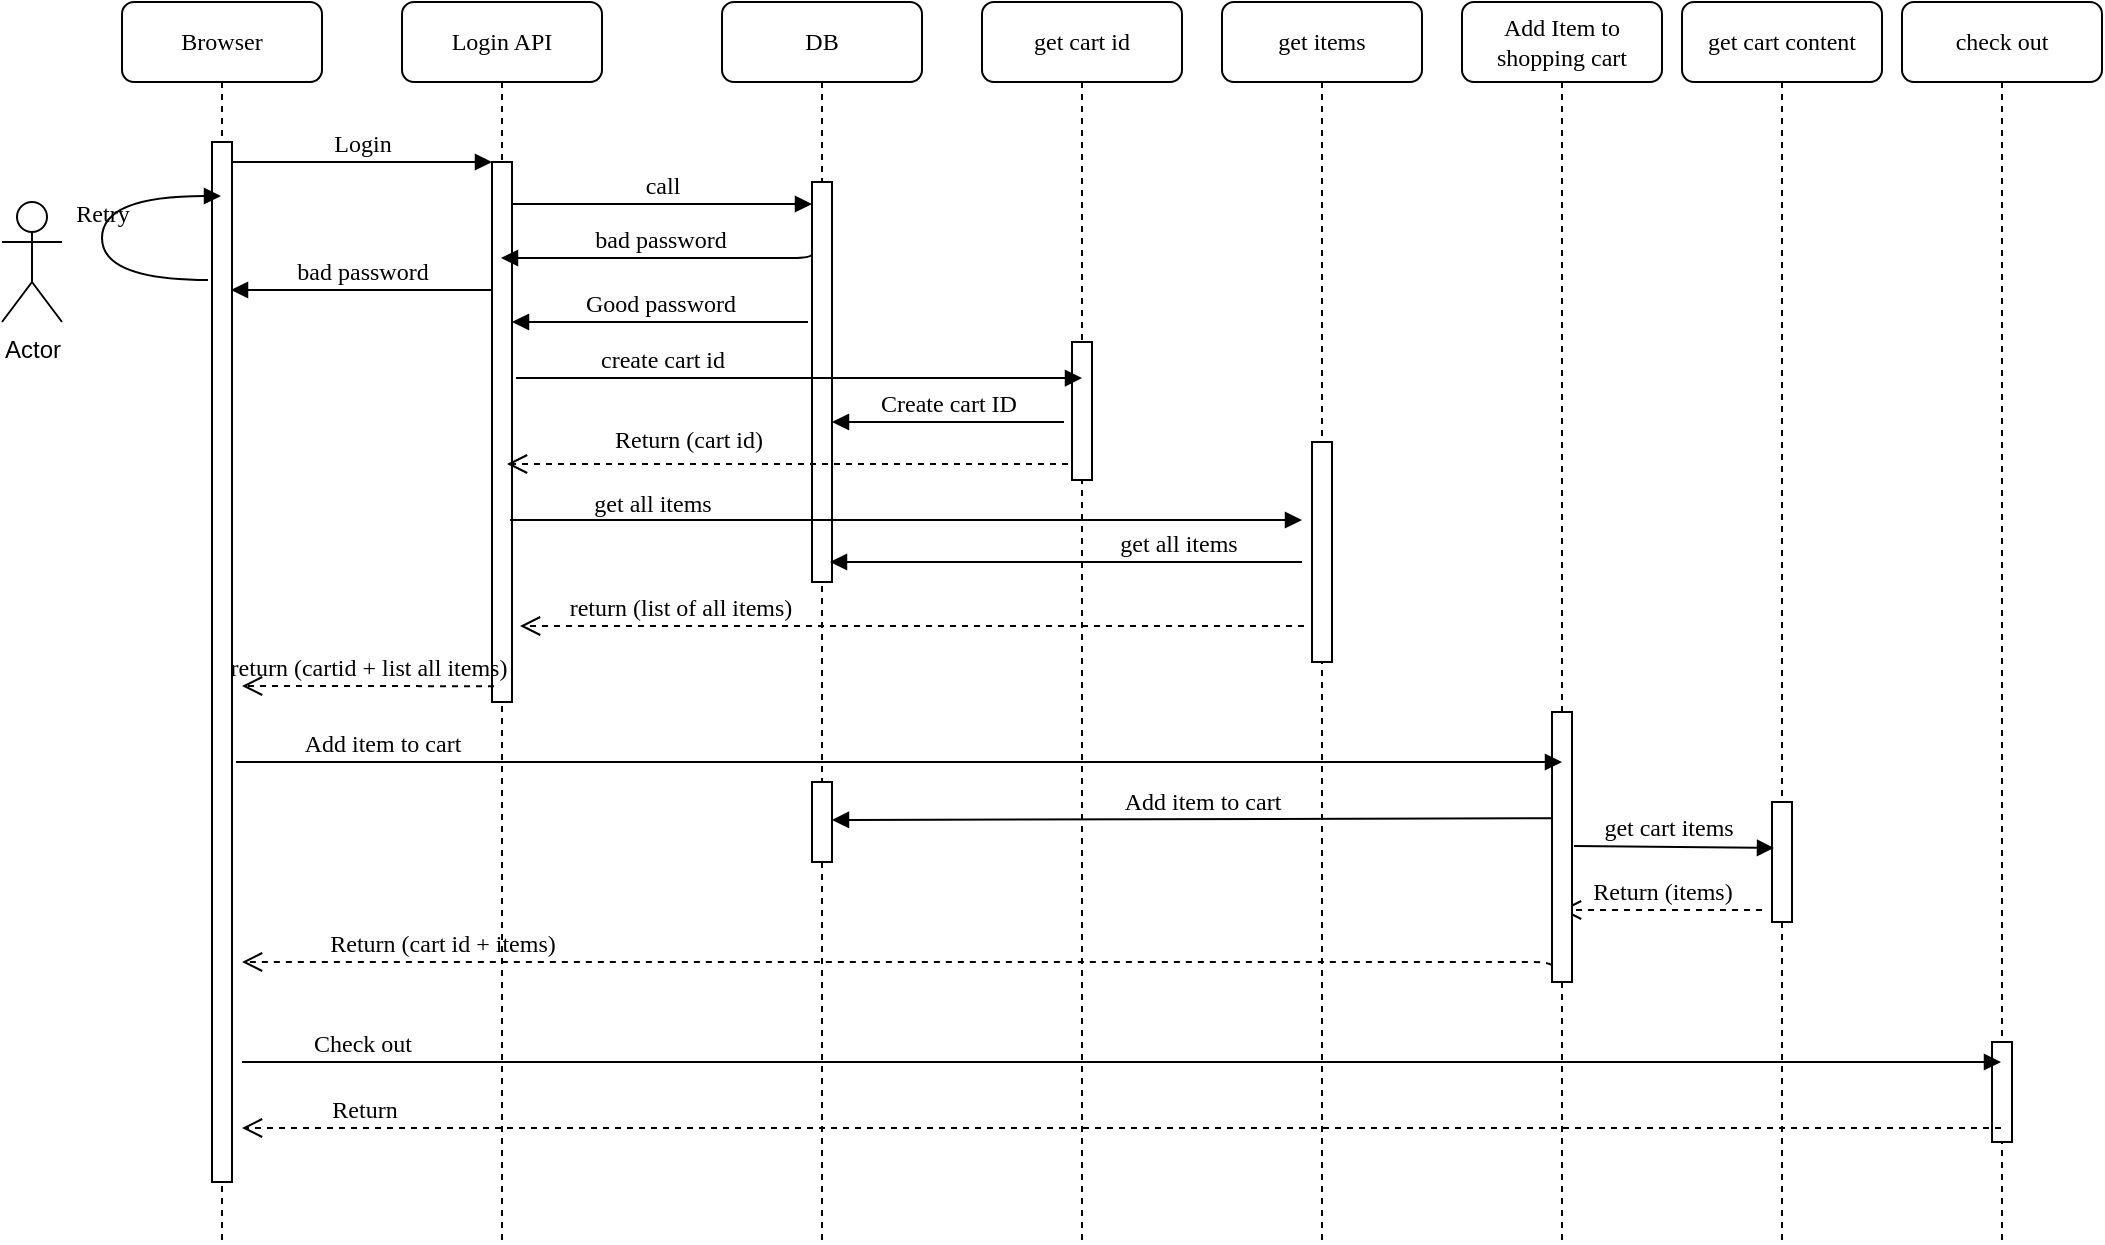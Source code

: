 <mxfile version="12.8.8" type="device"><diagram name="Page-1" id="13e1069c-82ec-6db2-03f1-153e76fe0fe0"><mxGraphModel dx="1426" dy="704" grid="1" gridSize="10" guides="1" tooltips="1" connect="1" arrows="1" fold="1" page="1" pageScale="1" pageWidth="1100" pageHeight="850" background="#ffffff" math="0" shadow="0"><root><mxCell id="0"/><mxCell id="1" parent="0"/><mxCell id="7baba1c4bc27f4b0-2" value="Login API" style="shape=umlLifeline;perimeter=lifelinePerimeter;whiteSpace=wrap;html=1;container=1;collapsible=0;recursiveResize=0;outlineConnect=0;rounded=1;shadow=0;comic=0;labelBackgroundColor=none;strokeWidth=1;fontFamily=Verdana;fontSize=12;align=center;" parent="1" vertex="1"><mxGeometry x="240" y="80" width="100" height="620" as="geometry"/></mxCell><mxCell id="7baba1c4bc27f4b0-10" value="" style="html=1;points=[];perimeter=orthogonalPerimeter;rounded=0;shadow=0;comic=0;labelBackgroundColor=none;strokeWidth=1;fontFamily=Verdana;fontSize=12;align=center;" parent="7baba1c4bc27f4b0-2" vertex="1"><mxGeometry x="45" y="80" width="10" height="270" as="geometry"/></mxCell><mxCell id="7baba1c4bc27f4b0-3" value="DB" style="shape=umlLifeline;perimeter=lifelinePerimeter;whiteSpace=wrap;html=1;container=1;collapsible=0;recursiveResize=0;outlineConnect=0;rounded=1;shadow=0;comic=0;labelBackgroundColor=none;strokeWidth=1;fontFamily=Verdana;fontSize=12;align=center;" parent="1" vertex="1"><mxGeometry x="400" y="80" width="100" height="620" as="geometry"/></mxCell><mxCell id="7baba1c4bc27f4b0-13" value="" style="html=1;points=[];perimeter=orthogonalPerimeter;rounded=0;shadow=0;comic=0;labelBackgroundColor=none;strokeWidth=1;fontFamily=Verdana;fontSize=12;align=center;" parent="7baba1c4bc27f4b0-3" vertex="1"><mxGeometry x="45" y="90" width="10" height="200" as="geometry"/></mxCell><mxCell id="7baba1c4bc27f4b0-4" value="get items" style="shape=umlLifeline;perimeter=lifelinePerimeter;whiteSpace=wrap;html=1;container=1;collapsible=0;recursiveResize=0;outlineConnect=0;rounded=1;shadow=0;comic=0;labelBackgroundColor=none;strokeWidth=1;fontFamily=Verdana;fontSize=12;align=center;" parent="1" vertex="1"><mxGeometry x="650" y="80" width="100" height="620" as="geometry"/></mxCell><mxCell id="7baba1c4bc27f4b0-16" value="" style="html=1;points=[];perimeter=orthogonalPerimeter;rounded=0;shadow=0;comic=0;labelBackgroundColor=none;strokeWidth=1;fontFamily=Verdana;fontSize=12;align=center;" parent="7baba1c4bc27f4b0-4" vertex="1"><mxGeometry x="45" y="220" width="10" height="110" as="geometry"/></mxCell><mxCell id="7baba1c4bc27f4b0-5" value="get cart content" style="shape=umlLifeline;perimeter=lifelinePerimeter;whiteSpace=wrap;html=1;container=1;collapsible=0;recursiveResize=0;outlineConnect=0;rounded=1;shadow=0;comic=0;labelBackgroundColor=none;strokeWidth=1;fontFamily=Verdana;fontSize=12;align=center;" parent="1" vertex="1"><mxGeometry x="880" y="80" width="100" height="620" as="geometry"/></mxCell><mxCell id="7baba1c4bc27f4b0-19" value="" style="html=1;points=[];perimeter=orthogonalPerimeter;rounded=0;shadow=0;comic=0;labelBackgroundColor=none;strokeWidth=1;fontFamily=Verdana;fontSize=12;align=center;" parent="7baba1c4bc27f4b0-5" vertex="1"><mxGeometry x="45" y="400" width="10" height="60" as="geometry"/></mxCell><mxCell id="7baba1c4bc27f4b0-8" value="Browser" style="shape=umlLifeline;perimeter=lifelinePerimeter;whiteSpace=wrap;html=1;container=1;collapsible=0;recursiveResize=0;outlineConnect=0;rounded=1;shadow=0;comic=0;labelBackgroundColor=none;strokeWidth=1;fontFamily=Verdana;fontSize=12;align=center;" parent="1" vertex="1"><mxGeometry x="100" y="80" width="100" height="620" as="geometry"/></mxCell><mxCell id="7baba1c4bc27f4b0-9" value="" style="html=1;points=[];perimeter=orthogonalPerimeter;rounded=0;shadow=0;comic=0;labelBackgroundColor=none;strokeWidth=1;fontFamily=Verdana;fontSize=12;align=center;" parent="7baba1c4bc27f4b0-8" vertex="1"><mxGeometry x="45" y="70" width="10" height="520" as="geometry"/></mxCell><mxCell id="9z_axqLEVOqAsjOLRUGk-4" value="Retry" style="html=1;verticalAlign=bottom;endArrow=block;labelBackgroundColor=none;fontFamily=Verdana;fontSize=12;elbow=vertical;edgeStyle=orthogonalEdgeStyle;curved=1;" edge="1" parent="7baba1c4bc27f4b0-8"><mxGeometry relative="1" as="geometry"><mxPoint x="43" y="139" as="sourcePoint"/><mxPoint x="49.5" y="97" as="targetPoint"/><Array as="points"><mxPoint x="-10" y="139"/><mxPoint x="-10" y="97"/></Array></mxGeometry></mxCell><mxCell id="7baba1c4bc27f4b0-17" value="bad password" style="html=1;verticalAlign=bottom;endArrow=block;labelBackgroundColor=none;fontFamily=Verdana;fontSize=12;edgeStyle=elbowEdgeStyle;elbow=vertical;exitX=0;exitY=0.18;exitDx=0;exitDy=0;exitPerimeter=0;" parent="1" edge="1"><mxGeometry relative="1" as="geometry"><mxPoint x="445" y="204" as="sourcePoint"/><Array as="points"><mxPoint x="340" y="208"/><mxPoint x="340" y="208"/><mxPoint x="440" y="198"/></Array><mxPoint x="289.5" y="208" as="targetPoint"/></mxGeometry></mxCell><mxCell id="7baba1c4bc27f4b0-23" value="get cart items" style="html=1;verticalAlign=bottom;endArrow=block;labelBackgroundColor=none;fontFamily=Verdana;fontSize=12;exitX=1.1;exitY=0.442;exitDx=0;exitDy=0;exitPerimeter=0;entryX=0.1;entryY=0.383;entryDx=0;entryDy=0;entryPerimeter=0;" parent="1" target="7baba1c4bc27f4b0-19" edge="1"><mxGeometry x="-0.064" relative="1" as="geometry"><mxPoint x="826" y="502.03" as="sourcePoint"/><mxPoint x="920" y="502" as="targetPoint"/><mxPoint as="offset"/></mxGeometry></mxCell><mxCell id="7baba1c4bc27f4b0-29" value="get all items" style="html=1;verticalAlign=bottom;endArrow=block;labelBackgroundColor=none;fontFamily=Verdana;fontSize=12;edgeStyle=elbowEdgeStyle;elbow=vertical;" parent="1" edge="1"><mxGeometry x="0.381" y="-100" relative="1" as="geometry"><mxPoint x="690" y="360" as="sourcePoint"/><mxPoint x="454" y="360" as="targetPoint"/><Array as="points"><mxPoint x="530" y="360"/><mxPoint x="510" y="330"/><mxPoint x="550" y="310"/></Array><mxPoint x="101" y="100" as="offset"/></mxGeometry></mxCell><mxCell id="7baba1c4bc27f4b0-30" value="return (list of all items)" style="html=1;verticalAlign=bottom;endArrow=open;dashed=1;endSize=8;labelBackgroundColor=none;fontFamily=Verdana;fontSize=12;edgeStyle=elbowEdgeStyle;elbow=vertical;" parent="1" edge="1"><mxGeometry x="0.6" relative="1" as="geometry"><mxPoint x="299" y="392" as="targetPoint"/><Array as="points"><mxPoint x="629" y="392"/></Array><mxPoint x="691" y="392" as="sourcePoint"/><mxPoint x="1" as="offset"/></mxGeometry></mxCell><mxCell id="7baba1c4bc27f4b0-11" value="Login" style="html=1;verticalAlign=bottom;endArrow=block;entryX=0;entryY=0;labelBackgroundColor=none;fontFamily=Verdana;fontSize=12;edgeStyle=elbowEdgeStyle;elbow=vertical;" parent="1" source="7baba1c4bc27f4b0-9" target="7baba1c4bc27f4b0-10" edge="1"><mxGeometry relative="1" as="geometry"><mxPoint x="220" y="190" as="sourcePoint"/></mxGeometry></mxCell><mxCell id="7baba1c4bc27f4b0-14" value="call" style="html=1;verticalAlign=bottom;endArrow=block;entryX=0;entryY=0;labelBackgroundColor=none;fontFamily=Verdana;fontSize=12;edgeStyle=elbowEdgeStyle;elbow=vertical;" parent="1" edge="1"><mxGeometry relative="1" as="geometry"><mxPoint x="295" y="181" as="sourcePoint"/><mxPoint x="445" y="181.0" as="targetPoint"/></mxGeometry></mxCell><mxCell id="9z_axqLEVOqAsjOLRUGk-1" value="Actor" style="shape=umlActor;verticalLabelPosition=bottom;labelBackgroundColor=#ffffff;verticalAlign=top;html=1;" vertex="1" parent="1"><mxGeometry x="40" y="180" width="30" height="60" as="geometry"/></mxCell><mxCell id="9z_axqLEVOqAsjOLRUGk-3" value="bad password" style="html=1;verticalAlign=bottom;endArrow=block;labelBackgroundColor=none;fontFamily=Verdana;fontSize=12;edgeStyle=elbowEdgeStyle;elbow=vertical;" edge="1" parent="1"><mxGeometry relative="1" as="geometry"><mxPoint x="285" y="224" as="sourcePoint"/><Array as="points"><mxPoint x="265" y="224"/><mxPoint x="455" y="214"/></Array><mxPoint x="154.5" y="224" as="targetPoint"/></mxGeometry></mxCell><mxCell id="9z_axqLEVOqAsjOLRUGk-7" value="Good password" style="html=1;verticalAlign=bottom;endArrow=block;labelBackgroundColor=none;fontFamily=Verdana;fontSize=12;edgeStyle=elbowEdgeStyle;elbow=vertical;exitX=-0.2;exitY=0.325;exitDx=0;exitDy=0;exitPerimeter=0;entryX=1;entryY=0.326;entryDx=0;entryDy=0;entryPerimeter=0;" edge="1" parent="1"><mxGeometry relative="1" as="geometry"><mxPoint x="443" y="240" as="sourcePoint"/><Array as="points"><mxPoint x="320" y="240"/><mxPoint x="340.5" y="265"/><mxPoint x="440.5" y="255"/></Array><mxPoint x="295" y="239.98" as="targetPoint"/></mxGeometry></mxCell><mxCell id="9z_axqLEVOqAsjOLRUGk-9" value="get all items" style="html=1;verticalAlign=bottom;endArrow=block;labelBackgroundColor=none;fontFamily=Verdana;fontSize=12;exitX=0.9;exitY=0.732;exitDx=0;exitDy=0;exitPerimeter=0;" edge="1" parent="1"><mxGeometry x="-0.004" y="-126" relative="1" as="geometry"><mxPoint x="294" y="339" as="sourcePoint"/><mxPoint x="690" y="339" as="targetPoint"/><Array as="points"><mxPoint x="496" y="339"/></Array><mxPoint x="-126" y="-125" as="offset"/></mxGeometry></mxCell><mxCell id="9z_axqLEVOqAsjOLRUGk-10" value="Return (cart id + items)" style="html=1;verticalAlign=bottom;endArrow=open;dashed=1;endSize=8;labelBackgroundColor=none;fontFamily=Verdana;fontSize=12;edgeStyle=elbowEdgeStyle;elbow=vertical;exitX=0.1;exitY=0.978;exitDx=0;exitDy=0;exitPerimeter=0;" edge="1" parent="1" source="9z_axqLEVOqAsjOLRUGk-12"><mxGeometry x="0.698" relative="1" as="geometry"><mxPoint x="160" y="560" as="targetPoint"/><Array as="points"><mxPoint x="490" y="560"/></Array><mxPoint x="829.5" y="560" as="sourcePoint"/><mxPoint as="offset"/></mxGeometry></mxCell><mxCell id="9z_axqLEVOqAsjOLRUGk-13" value="Return (items)" style="html=1;verticalAlign=bottom;endArrow=open;dashed=1;endSize=8;labelBackgroundColor=none;fontFamily=Verdana;fontSize=12;edgeStyle=elbowEdgeStyle;elbow=vertical;" edge="1" parent="1"><mxGeometry relative="1" as="geometry"><mxPoint x="819.5" y="534" as="targetPoint"/><Array as="points"/><mxPoint x="920" y="534" as="sourcePoint"/></mxGeometry></mxCell><mxCell id="9z_axqLEVOqAsjOLRUGk-16" value="Create cart ID" style="html=1;verticalAlign=bottom;endArrow=block;labelBackgroundColor=none;fontFamily=Verdana;fontSize=12;edgeStyle=elbowEdgeStyle;elbow=vertical;entryX=1.1;entryY=0.258;entryDx=0;entryDy=0;entryPerimeter=0;exitX=-0.4;exitY=0.406;exitDx=0;exitDy=0;exitPerimeter=0;" edge="1" parent="1"><mxGeometry relative="1" as="geometry"><mxPoint x="571" y="290.014" as="sourcePoint"/><mxPoint x="455" y="289.996" as="targetPoint"/><Array as="points"><mxPoint x="560" y="290"/></Array></mxGeometry></mxCell><mxCell id="9z_axqLEVOqAsjOLRUGk-17" value="" style="html=1;points=[];perimeter=orthogonalPerimeter;rounded=0;shadow=0;comic=0;labelBackgroundColor=none;strokeColor=#000000;strokeWidth=1;fillColor=#FFFFFF;fontFamily=Verdana;fontSize=12;fontColor=#000000;align=center;" vertex="1" parent="1"><mxGeometry x="445" y="470" width="10" height="40" as="geometry"/></mxCell><mxCell id="9z_axqLEVOqAsjOLRUGk-19" value="Add item to cart" style="html=1;verticalAlign=bottom;endArrow=block;labelBackgroundColor=none;fontFamily=Verdana;fontSize=12;edgeStyle=elbowEdgeStyle;elbow=vertical;exitX=-0.1;exitY=0.298;exitDx=0;exitDy=0;exitPerimeter=0;" edge="1" parent="1"><mxGeometry relative="1" as="geometry"><mxPoint x="824" y="488.07" as="sourcePoint"/><mxPoint x="455" y="489" as="targetPoint"/><Array as="points"><mxPoint x="743.75" y="489"/></Array></mxGeometry></mxCell><mxCell id="9z_axqLEVOqAsjOLRUGk-20" value="return (cartid + list all items)" style="html=1;verticalAlign=bottom;endArrow=open;dashed=1;endSize=8;labelBackgroundColor=none;fontFamily=Verdana;fontSize=12;edgeStyle=elbowEdgeStyle;elbow=vertical;exitX=0.1;exitY=0.883;exitDx=0;exitDy=0;exitPerimeter=0;" edge="1" parent="1"><mxGeometry relative="1" as="geometry"><mxPoint x="160" y="422" as="targetPoint"/><Array as="points"/><mxPoint x="286" y="422.09" as="sourcePoint"/></mxGeometry></mxCell><mxCell id="9z_axqLEVOqAsjOLRUGk-21" value="get cart id" style="shape=umlLifeline;perimeter=lifelinePerimeter;whiteSpace=wrap;html=1;container=1;collapsible=0;recursiveResize=0;outlineConnect=0;rounded=1;shadow=0;comic=0;labelBackgroundColor=none;strokeWidth=1;fontFamily=Verdana;fontSize=12;align=center;" vertex="1" parent="1"><mxGeometry x="530" y="80" width="100" height="620" as="geometry"/></mxCell><mxCell id="9z_axqLEVOqAsjOLRUGk-23" value="" style="html=1;points=[];perimeter=orthogonalPerimeter;rounded=0;shadow=0;comic=0;labelBackgroundColor=none;strokeColor=#000000;strokeWidth=1;fillColor=#FFFFFF;fontFamily=Verdana;fontSize=12;fontColor=#000000;align=center;" vertex="1" parent="9z_axqLEVOqAsjOLRUGk-21"><mxGeometry x="45" y="170" width="10" height="69" as="geometry"/></mxCell><mxCell id="7baba1c4bc27f4b0-6" value="Add Item to shopping cart" style="shape=umlLifeline;perimeter=lifelinePerimeter;whiteSpace=wrap;html=1;container=1;collapsible=0;recursiveResize=0;outlineConnect=0;rounded=1;shadow=0;comic=0;labelBackgroundColor=none;strokeWidth=1;fontFamily=Verdana;fontSize=12;align=center;" parent="1" vertex="1"><mxGeometry x="770" y="80" width="100" height="620" as="geometry"/></mxCell><mxCell id="9z_axqLEVOqAsjOLRUGk-12" value="" style="html=1;points=[];perimeter=orthogonalPerimeter;rounded=0;shadow=0;comic=0;labelBackgroundColor=none;strokeColor=#000000;strokeWidth=1;fillColor=#FFFFFF;fontFamily=Verdana;fontSize=12;fontColor=#000000;align=center;" vertex="1" parent="7baba1c4bc27f4b0-6"><mxGeometry x="45" y="355" width="10" height="135" as="geometry"/></mxCell><mxCell id="9z_axqLEVOqAsjOLRUGk-22" value="check out" style="shape=umlLifeline;perimeter=lifelinePerimeter;whiteSpace=wrap;html=1;container=1;collapsible=0;recursiveResize=0;outlineConnect=0;rounded=1;shadow=0;comic=0;labelBackgroundColor=none;strokeWidth=1;fontFamily=Verdana;fontSize=12;align=center;" vertex="1" parent="1"><mxGeometry x="990" y="80" width="100" height="620" as="geometry"/></mxCell><mxCell id="7baba1c4bc27f4b0-25" value="" style="html=1;points=[];perimeter=orthogonalPerimeter;rounded=0;shadow=0;comic=0;labelBackgroundColor=none;strokeColor=#000000;strokeWidth=1;fillColor=#FFFFFF;fontFamily=Verdana;fontSize=12;fontColor=#000000;align=center;" parent="9z_axqLEVOqAsjOLRUGk-22" vertex="1"><mxGeometry x="45" y="520" width="10" height="50" as="geometry"/></mxCell><mxCell id="9z_axqLEVOqAsjOLRUGk-24" value="create cart id" style="html=1;verticalAlign=bottom;endArrow=block;labelBackgroundColor=none;fontFamily=Verdana;fontSize=12;edgeStyle=elbowEdgeStyle;elbow=horizontal;exitX=1.2;exitY=0.435;exitDx=0;exitDy=0;exitPerimeter=0;" edge="1" parent="1"><mxGeometry x="0.004" y="69" relative="1" as="geometry"><mxPoint x="297" y="268.05" as="sourcePoint"/><mxPoint x="580" y="268" as="targetPoint"/><mxPoint x="-69" y="69" as="offset"/></mxGeometry></mxCell><mxCell id="9z_axqLEVOqAsjOLRUGk-29" value="Return (cart id)" style="html=1;verticalAlign=bottom;endArrow=open;dashed=1;endSize=8;labelBackgroundColor=none;fontFamily=Verdana;fontSize=12;edgeStyle=elbowEdgeStyle;elbow=vertical;" edge="1" parent="1"><mxGeometry x="0.355" y="-3" relative="1" as="geometry"><mxPoint x="292.5" y="311" as="targetPoint"/><Array as="points"/><mxPoint x="573" y="311" as="sourcePoint"/><mxPoint as="offset"/></mxGeometry></mxCell><mxCell id="9z_axqLEVOqAsjOLRUGk-26" value="Add item to cart" style="html=1;verticalAlign=bottom;endArrow=block;labelBackgroundColor=none;fontFamily=Verdana;fontSize=12;edgeStyle=elbowEdgeStyle;elbow=vertical;" edge="1" parent="1"><mxGeometry x="-0.78" relative="1" as="geometry"><mxPoint x="157" y="460.02" as="sourcePoint"/><mxPoint x="820" y="460" as="targetPoint"/><Array as="points"><mxPoint x="-156.5" y="460"/></Array><mxPoint as="offset"/></mxGeometry></mxCell><mxCell id="9z_axqLEVOqAsjOLRUGk-32" value="Check out" style="html=1;verticalAlign=bottom;endArrow=block;labelBackgroundColor=none;fontFamily=Verdana;fontSize=12;edgeStyle=elbowEdgeStyle;elbow=vertical;" edge="1" parent="1" target="9z_axqLEVOqAsjOLRUGk-22"><mxGeometry x="-0.864" relative="1" as="geometry"><mxPoint x="160" y="610.02" as="sourcePoint"/><mxPoint x="823" y="610" as="targetPoint"/><Array as="points"><mxPoint x="-153.5" y="610"/></Array><mxPoint as="offset"/></mxGeometry></mxCell><mxCell id="9z_axqLEVOqAsjOLRUGk-33" value="Return" style="html=1;verticalAlign=bottom;endArrow=open;dashed=1;endSize=8;labelBackgroundColor=none;fontFamily=Verdana;fontSize=12;edgeStyle=elbowEdgeStyle;elbow=vertical;" edge="1" parent="1"><mxGeometry x="0.864" relative="1" as="geometry"><mxPoint x="160" y="643" as="targetPoint"/><Array as="points"><mxPoint x="490" y="643"/></Array><mxPoint x="1039.5" y="643" as="sourcePoint"/><mxPoint x="1" as="offset"/></mxGeometry></mxCell></root></mxGraphModel></diagram></mxfile>